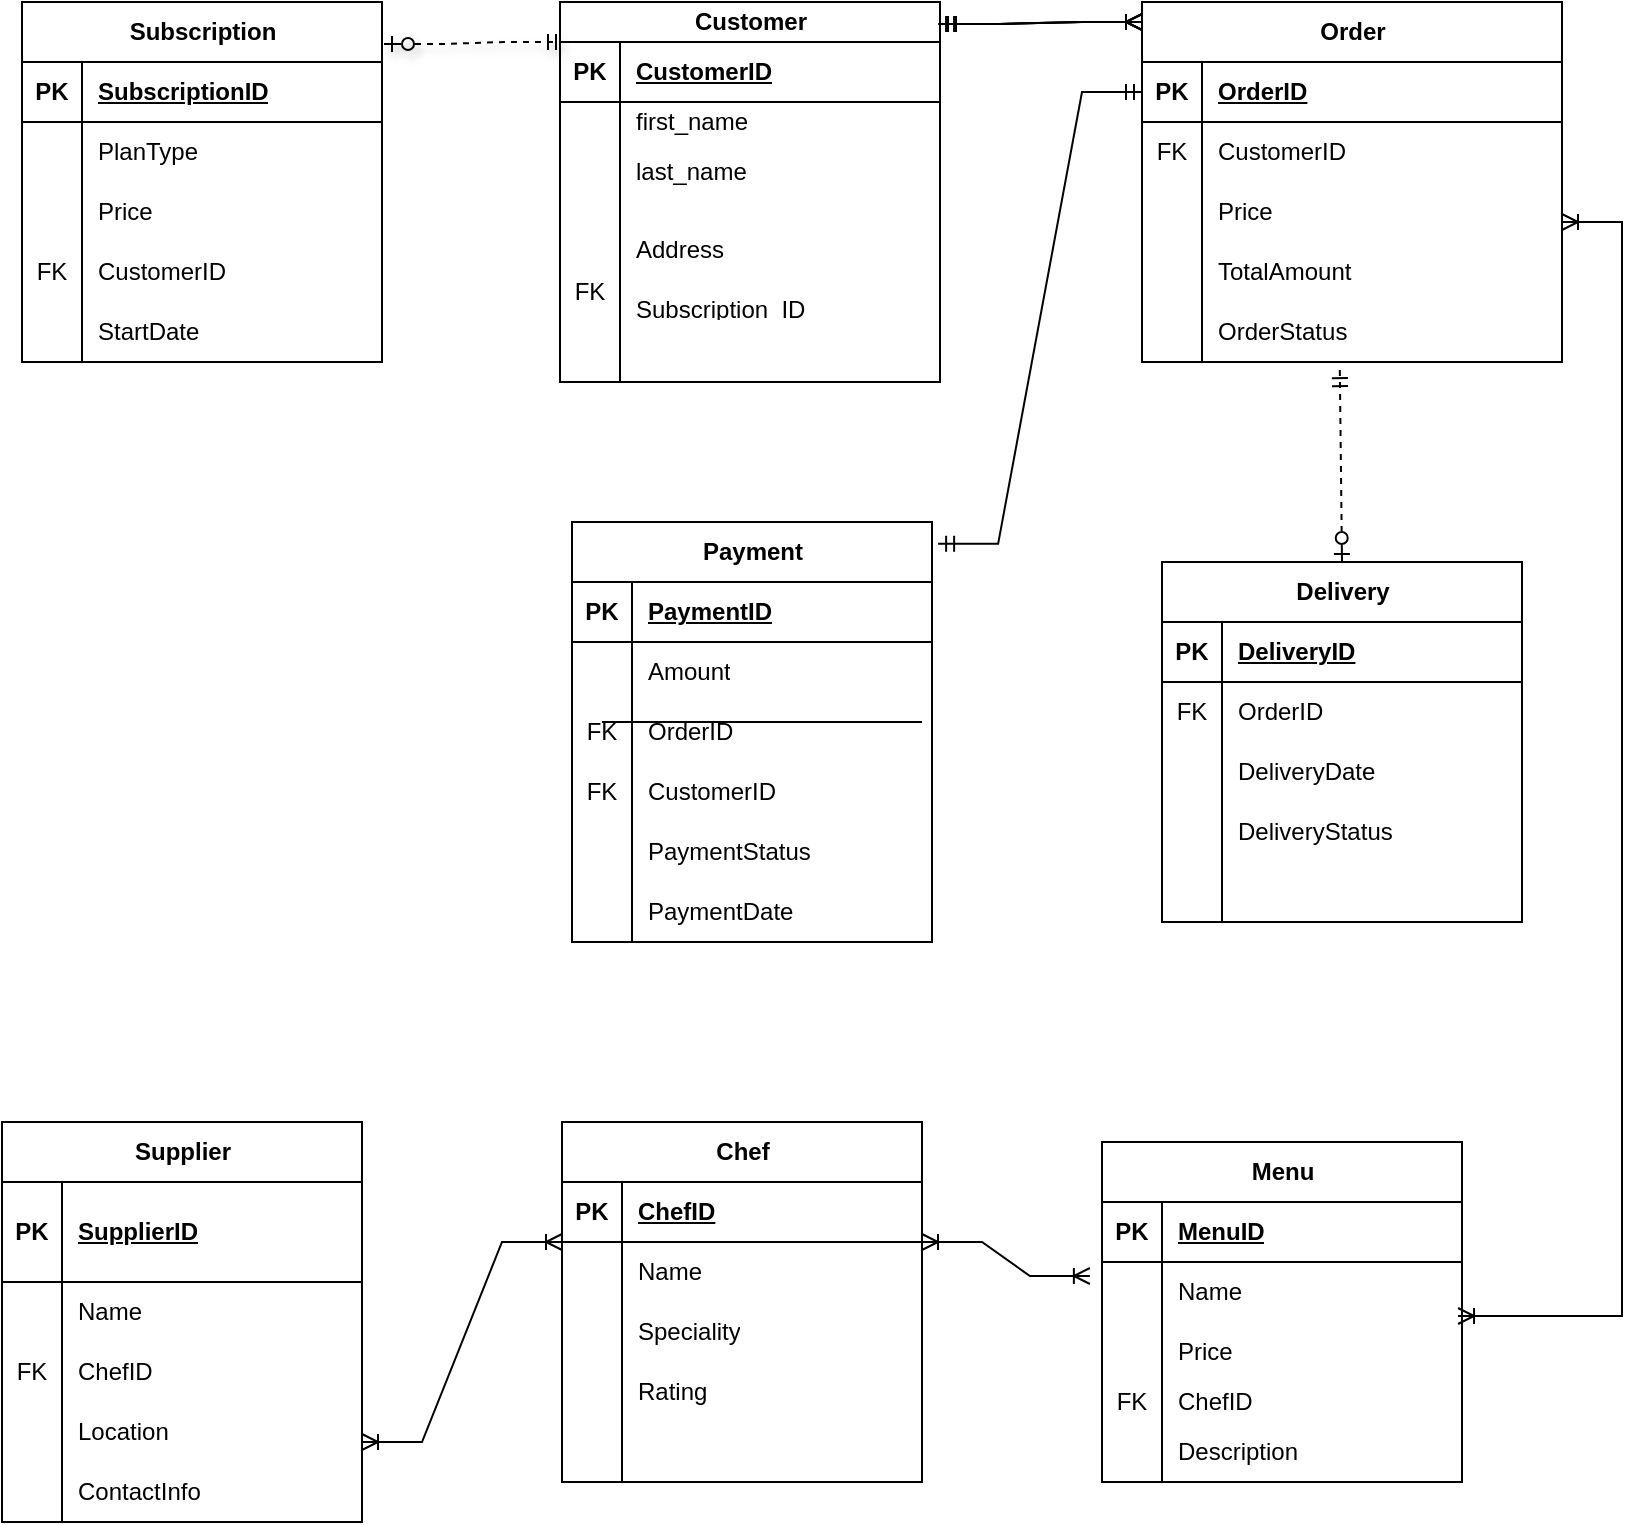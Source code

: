 <mxfile version="26.0.6">
  <diagram name="Page-1" id="e56a1550-8fbb-45ad-956c-1786394a9013">
    <mxGraphModel grid="1" page="1" gridSize="10" guides="1" tooltips="1" connect="1" arrows="1" fold="1" pageScale="1" pageWidth="1100" pageHeight="850" background="none" math="0" shadow="0">
      <root>
        <mxCell id="0" />
        <mxCell id="1" parent="0" />
        <mxCell id="725ZJUskVoC8jo6Q3cKF-30" value="Customer" style="shape=table;startSize=20;container=1;collapsible=1;childLayout=tableLayout;fixedRows=1;rowLines=0;fontStyle=1;align=center;resizeLast=1;html=1;" vertex="1" parent="1">
          <mxGeometry x="359" y="-780" width="190" height="190" as="geometry" />
        </mxCell>
        <mxCell id="725ZJUskVoC8jo6Q3cKF-31" value="" style="shape=tableRow;horizontal=0;startSize=0;swimlaneHead=0;swimlaneBody=0;fillColor=none;collapsible=0;dropTarget=0;points=[[0,0.5],[1,0.5]];portConstraint=eastwest;top=0;left=0;right=0;bottom=1;" vertex="1" parent="725ZJUskVoC8jo6Q3cKF-30">
          <mxGeometry y="20" width="190" height="30" as="geometry" />
        </mxCell>
        <mxCell id="725ZJUskVoC8jo6Q3cKF-32" value="PK" style="shape=partialRectangle;connectable=0;fillColor=none;top=0;left=0;bottom=0;right=0;fontStyle=1;overflow=hidden;whiteSpace=wrap;html=1;" vertex="1" parent="725ZJUskVoC8jo6Q3cKF-31">
          <mxGeometry width="30" height="30" as="geometry">
            <mxRectangle width="30" height="30" as="alternateBounds" />
          </mxGeometry>
        </mxCell>
        <mxCell id="725ZJUskVoC8jo6Q3cKF-33" value="CustomerID" style="shape=partialRectangle;connectable=0;fillColor=none;top=0;left=0;bottom=0;right=0;align=left;spacingLeft=6;fontStyle=5;overflow=hidden;whiteSpace=wrap;html=1;" vertex="1" parent="725ZJUskVoC8jo6Q3cKF-31">
          <mxGeometry x="30" width="160" height="30" as="geometry">
            <mxRectangle width="160" height="30" as="alternateBounds" />
          </mxGeometry>
        </mxCell>
        <mxCell id="725ZJUskVoC8jo6Q3cKF-34" value="" style="shape=tableRow;horizontal=0;startSize=0;swimlaneHead=0;swimlaneBody=0;fillColor=none;collapsible=0;dropTarget=0;points=[[0,0.5],[1,0.5]];portConstraint=eastwest;top=0;left=0;right=0;bottom=0;" vertex="1" parent="725ZJUskVoC8jo6Q3cKF-30">
          <mxGeometry y="50" width="190" height="20" as="geometry" />
        </mxCell>
        <mxCell id="725ZJUskVoC8jo6Q3cKF-35" value="" style="shape=partialRectangle;connectable=0;fillColor=none;top=0;left=0;bottom=0;right=0;editable=1;overflow=hidden;whiteSpace=wrap;html=1;" vertex="1" parent="725ZJUskVoC8jo6Q3cKF-34">
          <mxGeometry width="30" height="20" as="geometry">
            <mxRectangle width="30" height="20" as="alternateBounds" />
          </mxGeometry>
        </mxCell>
        <mxCell id="725ZJUskVoC8jo6Q3cKF-36" value="first_name" style="shape=partialRectangle;connectable=0;fillColor=none;top=0;left=0;bottom=0;right=0;align=left;spacingLeft=6;overflow=hidden;whiteSpace=wrap;html=1;" vertex="1" parent="725ZJUskVoC8jo6Q3cKF-34">
          <mxGeometry x="30" width="160" height="20" as="geometry">
            <mxRectangle width="160" height="20" as="alternateBounds" />
          </mxGeometry>
        </mxCell>
        <mxCell id="725ZJUskVoC8jo6Q3cKF-37" value="" style="shape=tableRow;horizontal=0;startSize=0;swimlaneHead=0;swimlaneBody=0;fillColor=none;collapsible=0;dropTarget=0;points=[[0,0.5],[1,0.5]];portConstraint=eastwest;top=0;left=0;right=0;bottom=0;" vertex="1" parent="725ZJUskVoC8jo6Q3cKF-30">
          <mxGeometry y="70" width="190" height="30" as="geometry" />
        </mxCell>
        <mxCell id="725ZJUskVoC8jo6Q3cKF-38" value="" style="shape=partialRectangle;connectable=0;fillColor=none;top=0;left=0;bottom=0;right=0;editable=1;overflow=hidden;whiteSpace=wrap;html=1;" vertex="1" parent="725ZJUskVoC8jo6Q3cKF-37">
          <mxGeometry width="30" height="30" as="geometry">
            <mxRectangle width="30" height="30" as="alternateBounds" />
          </mxGeometry>
        </mxCell>
        <mxCell id="725ZJUskVoC8jo6Q3cKF-39" value="last_name" style="shape=partialRectangle;connectable=0;fillColor=none;top=0;left=0;bottom=0;right=0;align=left;spacingLeft=6;overflow=hidden;whiteSpace=wrap;html=1;" vertex="1" parent="725ZJUskVoC8jo6Q3cKF-37">
          <mxGeometry x="30" width="160" height="30" as="geometry">
            <mxRectangle width="160" height="30" as="alternateBounds" />
          </mxGeometry>
        </mxCell>
        <mxCell id="725ZJUskVoC8jo6Q3cKF-40" value="" style="shape=tableRow;horizontal=0;startSize=0;swimlaneHead=0;swimlaneBody=0;fillColor=none;collapsible=0;dropTarget=0;points=[[0,0.5],[1,0.5]];portConstraint=eastwest;top=0;left=0;right=0;bottom=0;" vertex="1" parent="725ZJUskVoC8jo6Q3cKF-30">
          <mxGeometry y="100" width="190" height="30" as="geometry" />
        </mxCell>
        <mxCell id="725ZJUskVoC8jo6Q3cKF-41" value="" style="shape=partialRectangle;connectable=0;fillColor=none;top=0;left=0;bottom=0;right=0;editable=1;overflow=hidden;whiteSpace=wrap;html=1;" vertex="1" parent="725ZJUskVoC8jo6Q3cKF-40">
          <mxGeometry width="30" height="30" as="geometry">
            <mxRectangle width="30" height="30" as="alternateBounds" />
          </mxGeometry>
        </mxCell>
        <mxCell id="725ZJUskVoC8jo6Q3cKF-42" value="&lt;div&gt;&lt;br&gt;&lt;/div&gt;&lt;div&gt;&lt;span style=&quot;background-color: transparent; color: light-dark(rgb(0, 0, 0), rgb(255, 255, 255));&quot;&gt;Address&lt;/span&gt;&lt;/div&gt;" style="shape=partialRectangle;connectable=0;fillColor=none;top=0;left=0;bottom=0;right=0;align=left;spacingLeft=6;overflow=hidden;whiteSpace=wrap;html=1;" vertex="1" parent="725ZJUskVoC8jo6Q3cKF-40">
          <mxGeometry x="30" width="160" height="30" as="geometry">
            <mxRectangle width="160" height="30" as="alternateBounds" />
          </mxGeometry>
        </mxCell>
        <mxCell id="725ZJUskVoC8jo6Q3cKF-46" value="" style="shape=tableRow;horizontal=0;startSize=0;swimlaneHead=0;swimlaneBody=0;fillColor=none;collapsible=0;dropTarget=0;points=[[0,0.5],[1,0.5]];portConstraint=eastwest;top=0;left=0;right=0;bottom=0;" vertex="1" parent="725ZJUskVoC8jo6Q3cKF-30">
          <mxGeometry y="130" width="190" height="30" as="geometry" />
        </mxCell>
        <mxCell id="725ZJUskVoC8jo6Q3cKF-47" value="FK" style="shape=partialRectangle;connectable=0;fillColor=none;top=0;left=0;bottom=0;right=0;editable=1;overflow=hidden;whiteSpace=wrap;html=1;" vertex="1" parent="725ZJUskVoC8jo6Q3cKF-46">
          <mxGeometry width="30" height="30" as="geometry">
            <mxRectangle width="30" height="30" as="alternateBounds" />
          </mxGeometry>
        </mxCell>
        <mxCell id="725ZJUskVoC8jo6Q3cKF-48" value="&lt;div&gt;&lt;br&gt;&lt;/div&gt;Subscription_ID" style="shape=partialRectangle;connectable=0;fillColor=none;top=0;left=0;bottom=0;right=0;align=left;spacingLeft=6;overflow=hidden;whiteSpace=wrap;html=1;" vertex="1" parent="725ZJUskVoC8jo6Q3cKF-46">
          <mxGeometry x="30" width="160" height="30" as="geometry">
            <mxRectangle width="160" height="30" as="alternateBounds" />
          </mxGeometry>
        </mxCell>
        <mxCell id="zgN6O_3MaY2chspmk2cj-14" style="shape=tableRow;horizontal=0;startSize=0;swimlaneHead=0;swimlaneBody=0;fillColor=none;collapsible=0;dropTarget=0;points=[[0,0.5],[1,0.5]];portConstraint=eastwest;top=0;left=0;right=0;bottom=0;" vertex="1" parent="725ZJUskVoC8jo6Q3cKF-30">
          <mxGeometry y="160" width="190" height="30" as="geometry" />
        </mxCell>
        <mxCell id="zgN6O_3MaY2chspmk2cj-15" style="shape=partialRectangle;connectable=0;fillColor=none;top=0;left=0;bottom=0;right=0;editable=1;overflow=hidden;whiteSpace=wrap;html=1;" vertex="1" parent="zgN6O_3MaY2chspmk2cj-14">
          <mxGeometry width="30" height="30" as="geometry">
            <mxRectangle width="30" height="30" as="alternateBounds" />
          </mxGeometry>
        </mxCell>
        <mxCell id="zgN6O_3MaY2chspmk2cj-16" style="shape=partialRectangle;connectable=0;fillColor=none;top=0;left=0;bottom=0;right=0;align=left;spacingLeft=6;overflow=hidden;whiteSpace=wrap;html=1;" vertex="1" parent="zgN6O_3MaY2chspmk2cj-14">
          <mxGeometry x="30" width="160" height="30" as="geometry">
            <mxRectangle width="160" height="30" as="alternateBounds" />
          </mxGeometry>
        </mxCell>
        <mxCell id="725ZJUskVoC8jo6Q3cKF-49" value="Subscription" style="shape=table;startSize=30;container=1;collapsible=1;childLayout=tableLayout;fixedRows=1;rowLines=0;fontStyle=1;align=center;resizeLast=1;html=1;" vertex="1" parent="1">
          <mxGeometry x="90" y="-780" width="180" height="180" as="geometry" />
        </mxCell>
        <mxCell id="725ZJUskVoC8jo6Q3cKF-50" value="" style="shape=tableRow;horizontal=0;startSize=0;swimlaneHead=0;swimlaneBody=0;fillColor=none;collapsible=0;dropTarget=0;points=[[0,0.5],[1,0.5]];portConstraint=eastwest;top=0;left=0;right=0;bottom=1;" vertex="1" parent="725ZJUskVoC8jo6Q3cKF-49">
          <mxGeometry y="30" width="180" height="30" as="geometry" />
        </mxCell>
        <mxCell id="725ZJUskVoC8jo6Q3cKF-51" value="PK" style="shape=partialRectangle;connectable=0;fillColor=none;top=0;left=0;bottom=0;right=0;fontStyle=1;overflow=hidden;whiteSpace=wrap;html=1;" vertex="1" parent="725ZJUskVoC8jo6Q3cKF-50">
          <mxGeometry width="30" height="30" as="geometry">
            <mxRectangle width="30" height="30" as="alternateBounds" />
          </mxGeometry>
        </mxCell>
        <mxCell id="725ZJUskVoC8jo6Q3cKF-52" value="SubscriptionID" style="shape=partialRectangle;connectable=0;fillColor=none;top=0;left=0;bottom=0;right=0;align=left;spacingLeft=6;fontStyle=5;overflow=hidden;whiteSpace=wrap;html=1;" vertex="1" parent="725ZJUskVoC8jo6Q3cKF-50">
          <mxGeometry x="30" width="150" height="30" as="geometry">
            <mxRectangle width="150" height="30" as="alternateBounds" />
          </mxGeometry>
        </mxCell>
        <mxCell id="725ZJUskVoC8jo6Q3cKF-53" value="" style="shape=tableRow;horizontal=0;startSize=0;swimlaneHead=0;swimlaneBody=0;fillColor=none;collapsible=0;dropTarget=0;points=[[0,0.5],[1,0.5]];portConstraint=eastwest;top=0;left=0;right=0;bottom=0;" vertex="1" parent="725ZJUskVoC8jo6Q3cKF-49">
          <mxGeometry y="60" width="180" height="30" as="geometry" />
        </mxCell>
        <mxCell id="725ZJUskVoC8jo6Q3cKF-54" value="" style="shape=partialRectangle;connectable=0;fillColor=none;top=0;left=0;bottom=0;right=0;editable=1;overflow=hidden;whiteSpace=wrap;html=1;" vertex="1" parent="725ZJUskVoC8jo6Q3cKF-53">
          <mxGeometry width="30" height="30" as="geometry">
            <mxRectangle width="30" height="30" as="alternateBounds" />
          </mxGeometry>
        </mxCell>
        <mxCell id="725ZJUskVoC8jo6Q3cKF-55" value="PlanType" style="shape=partialRectangle;connectable=0;fillColor=none;top=0;left=0;bottom=0;right=0;align=left;spacingLeft=6;overflow=hidden;whiteSpace=wrap;html=1;" vertex="1" parent="725ZJUskVoC8jo6Q3cKF-53">
          <mxGeometry x="30" width="150" height="30" as="geometry">
            <mxRectangle width="150" height="30" as="alternateBounds" />
          </mxGeometry>
        </mxCell>
        <mxCell id="725ZJUskVoC8jo6Q3cKF-56" value="" style="shape=tableRow;horizontal=0;startSize=0;swimlaneHead=0;swimlaneBody=0;fillColor=none;collapsible=0;dropTarget=0;points=[[0,0.5],[1,0.5]];portConstraint=eastwest;top=0;left=0;right=0;bottom=0;" vertex="1" parent="725ZJUskVoC8jo6Q3cKF-49">
          <mxGeometry y="90" width="180" height="30" as="geometry" />
        </mxCell>
        <mxCell id="725ZJUskVoC8jo6Q3cKF-57" value="" style="shape=partialRectangle;connectable=0;fillColor=none;top=0;left=0;bottom=0;right=0;editable=1;overflow=hidden;whiteSpace=wrap;html=1;" vertex="1" parent="725ZJUskVoC8jo6Q3cKF-56">
          <mxGeometry width="30" height="30" as="geometry">
            <mxRectangle width="30" height="30" as="alternateBounds" />
          </mxGeometry>
        </mxCell>
        <mxCell id="725ZJUskVoC8jo6Q3cKF-58" value="Price" style="shape=partialRectangle;connectable=0;fillColor=none;top=0;left=0;bottom=0;right=0;align=left;spacingLeft=6;overflow=hidden;whiteSpace=wrap;html=1;" vertex="1" parent="725ZJUskVoC8jo6Q3cKF-56">
          <mxGeometry x="30" width="150" height="30" as="geometry">
            <mxRectangle width="150" height="30" as="alternateBounds" />
          </mxGeometry>
        </mxCell>
        <mxCell id="725ZJUskVoC8jo6Q3cKF-59" value="" style="shape=tableRow;horizontal=0;startSize=0;swimlaneHead=0;swimlaneBody=0;fillColor=none;collapsible=0;dropTarget=0;points=[[0,0.5],[1,0.5]];portConstraint=eastwest;top=0;left=0;right=0;bottom=0;" vertex="1" parent="725ZJUskVoC8jo6Q3cKF-49">
          <mxGeometry y="120" width="180" height="30" as="geometry" />
        </mxCell>
        <mxCell id="725ZJUskVoC8jo6Q3cKF-60" value="FK" style="shape=partialRectangle;connectable=0;fillColor=none;top=0;left=0;bottom=0;right=0;editable=1;overflow=hidden;whiteSpace=wrap;html=1;" vertex="1" parent="725ZJUskVoC8jo6Q3cKF-59">
          <mxGeometry width="30" height="30" as="geometry">
            <mxRectangle width="30" height="30" as="alternateBounds" />
          </mxGeometry>
        </mxCell>
        <mxCell id="725ZJUskVoC8jo6Q3cKF-61" value="CustomerID" style="shape=partialRectangle;connectable=0;fillColor=none;top=0;left=0;bottom=0;right=0;align=left;spacingLeft=6;overflow=hidden;whiteSpace=wrap;html=1;" vertex="1" parent="725ZJUskVoC8jo6Q3cKF-59">
          <mxGeometry x="30" width="150" height="30" as="geometry">
            <mxRectangle width="150" height="30" as="alternateBounds" />
          </mxGeometry>
        </mxCell>
        <mxCell id="725ZJUskVoC8jo6Q3cKF-62" value="" style="shape=tableRow;horizontal=0;startSize=0;swimlaneHead=0;swimlaneBody=0;fillColor=none;collapsible=0;dropTarget=0;points=[[0,0.5],[1,0.5]];portConstraint=eastwest;top=0;left=0;right=0;bottom=0;" vertex="1" parent="725ZJUskVoC8jo6Q3cKF-49">
          <mxGeometry y="150" width="180" height="30" as="geometry" />
        </mxCell>
        <mxCell id="725ZJUskVoC8jo6Q3cKF-63" value="" style="shape=partialRectangle;connectable=0;fillColor=none;top=0;left=0;bottom=0;right=0;editable=1;overflow=hidden;whiteSpace=wrap;html=1;" vertex="1" parent="725ZJUskVoC8jo6Q3cKF-62">
          <mxGeometry width="30" height="30" as="geometry">
            <mxRectangle width="30" height="30" as="alternateBounds" />
          </mxGeometry>
        </mxCell>
        <mxCell id="725ZJUskVoC8jo6Q3cKF-64" value="StartDate" style="shape=partialRectangle;connectable=0;fillColor=none;top=0;left=0;bottom=0;right=0;align=left;spacingLeft=6;overflow=hidden;whiteSpace=wrap;html=1;" vertex="1" parent="725ZJUskVoC8jo6Q3cKF-62">
          <mxGeometry x="30" width="150" height="30" as="geometry">
            <mxRectangle width="150" height="30" as="alternateBounds" />
          </mxGeometry>
        </mxCell>
        <mxCell id="725ZJUskVoC8jo6Q3cKF-65" value="Chef" style="shape=table;startSize=30;container=1;collapsible=1;childLayout=tableLayout;fixedRows=1;rowLines=0;fontStyle=1;align=center;resizeLast=1;html=1;" vertex="1" parent="1">
          <mxGeometry x="360" y="-220" width="180" height="180" as="geometry" />
        </mxCell>
        <mxCell id="725ZJUskVoC8jo6Q3cKF-66" value="" style="shape=tableRow;horizontal=0;startSize=0;swimlaneHead=0;swimlaneBody=0;fillColor=none;collapsible=0;dropTarget=0;points=[[0,0.5],[1,0.5]];portConstraint=eastwest;top=0;left=0;right=0;bottom=1;" vertex="1" parent="725ZJUskVoC8jo6Q3cKF-65">
          <mxGeometry y="30" width="180" height="30" as="geometry" />
        </mxCell>
        <mxCell id="725ZJUskVoC8jo6Q3cKF-67" value="PK" style="shape=partialRectangle;connectable=0;fillColor=none;top=0;left=0;bottom=0;right=0;fontStyle=1;overflow=hidden;whiteSpace=wrap;html=1;" vertex="1" parent="725ZJUskVoC8jo6Q3cKF-66">
          <mxGeometry width="30" height="30" as="geometry">
            <mxRectangle width="30" height="30" as="alternateBounds" />
          </mxGeometry>
        </mxCell>
        <mxCell id="725ZJUskVoC8jo6Q3cKF-68" value="ChefID" style="shape=partialRectangle;connectable=0;fillColor=none;top=0;left=0;bottom=0;right=0;align=left;spacingLeft=6;fontStyle=5;overflow=hidden;whiteSpace=wrap;html=1;" vertex="1" parent="725ZJUskVoC8jo6Q3cKF-66">
          <mxGeometry x="30" width="150" height="30" as="geometry">
            <mxRectangle width="150" height="30" as="alternateBounds" />
          </mxGeometry>
        </mxCell>
        <mxCell id="725ZJUskVoC8jo6Q3cKF-69" value="" style="shape=tableRow;horizontal=0;startSize=0;swimlaneHead=0;swimlaneBody=0;fillColor=none;collapsible=0;dropTarget=0;points=[[0,0.5],[1,0.5]];portConstraint=eastwest;top=0;left=0;right=0;bottom=0;" vertex="1" parent="725ZJUskVoC8jo6Q3cKF-65">
          <mxGeometry y="60" width="180" height="30" as="geometry" />
        </mxCell>
        <mxCell id="725ZJUskVoC8jo6Q3cKF-70" value="" style="shape=partialRectangle;connectable=0;fillColor=none;top=0;left=0;bottom=0;right=0;editable=1;overflow=hidden;whiteSpace=wrap;html=1;" vertex="1" parent="725ZJUskVoC8jo6Q3cKF-69">
          <mxGeometry width="30" height="30" as="geometry">
            <mxRectangle width="30" height="30" as="alternateBounds" />
          </mxGeometry>
        </mxCell>
        <mxCell id="725ZJUskVoC8jo6Q3cKF-71" value="Name" style="shape=partialRectangle;connectable=0;fillColor=none;top=0;left=0;bottom=0;right=0;align=left;spacingLeft=6;overflow=hidden;whiteSpace=wrap;html=1;" vertex="1" parent="725ZJUskVoC8jo6Q3cKF-69">
          <mxGeometry x="30" width="150" height="30" as="geometry">
            <mxRectangle width="150" height="30" as="alternateBounds" />
          </mxGeometry>
        </mxCell>
        <mxCell id="725ZJUskVoC8jo6Q3cKF-72" value="" style="shape=tableRow;horizontal=0;startSize=0;swimlaneHead=0;swimlaneBody=0;fillColor=none;collapsible=0;dropTarget=0;points=[[0,0.5],[1,0.5]];portConstraint=eastwest;top=0;left=0;right=0;bottom=0;" vertex="1" parent="725ZJUskVoC8jo6Q3cKF-65">
          <mxGeometry y="90" width="180" height="30" as="geometry" />
        </mxCell>
        <mxCell id="725ZJUskVoC8jo6Q3cKF-73" value="" style="shape=partialRectangle;connectable=0;fillColor=none;top=0;left=0;bottom=0;right=0;editable=1;overflow=hidden;whiteSpace=wrap;html=1;" vertex="1" parent="725ZJUskVoC8jo6Q3cKF-72">
          <mxGeometry width="30" height="30" as="geometry">
            <mxRectangle width="30" height="30" as="alternateBounds" />
          </mxGeometry>
        </mxCell>
        <mxCell id="725ZJUskVoC8jo6Q3cKF-74" value="Speciality" style="shape=partialRectangle;connectable=0;fillColor=none;top=0;left=0;bottom=0;right=0;align=left;spacingLeft=6;overflow=hidden;whiteSpace=wrap;html=1;" vertex="1" parent="725ZJUskVoC8jo6Q3cKF-72">
          <mxGeometry x="30" width="150" height="30" as="geometry">
            <mxRectangle width="150" height="30" as="alternateBounds" />
          </mxGeometry>
        </mxCell>
        <mxCell id="725ZJUskVoC8jo6Q3cKF-75" value="" style="shape=tableRow;horizontal=0;startSize=0;swimlaneHead=0;swimlaneBody=0;fillColor=none;collapsible=0;dropTarget=0;points=[[0,0.5],[1,0.5]];portConstraint=eastwest;top=0;left=0;right=0;bottom=0;" vertex="1" parent="725ZJUskVoC8jo6Q3cKF-65">
          <mxGeometry y="120" width="180" height="30" as="geometry" />
        </mxCell>
        <mxCell id="725ZJUskVoC8jo6Q3cKF-76" value="" style="shape=partialRectangle;connectable=0;fillColor=none;top=0;left=0;bottom=0;right=0;editable=1;overflow=hidden;whiteSpace=wrap;html=1;" vertex="1" parent="725ZJUskVoC8jo6Q3cKF-75">
          <mxGeometry width="30" height="30" as="geometry">
            <mxRectangle width="30" height="30" as="alternateBounds" />
          </mxGeometry>
        </mxCell>
        <mxCell id="725ZJUskVoC8jo6Q3cKF-77" value="Rating" style="shape=partialRectangle;connectable=0;fillColor=none;top=0;left=0;bottom=0;right=0;align=left;spacingLeft=6;overflow=hidden;whiteSpace=wrap;html=1;" vertex="1" parent="725ZJUskVoC8jo6Q3cKF-75">
          <mxGeometry x="30" width="150" height="30" as="geometry">
            <mxRectangle width="150" height="30" as="alternateBounds" />
          </mxGeometry>
        </mxCell>
        <mxCell id="725ZJUskVoC8jo6Q3cKF-78" value="" style="shape=tableRow;horizontal=0;startSize=0;swimlaneHead=0;swimlaneBody=0;fillColor=none;collapsible=0;dropTarget=0;points=[[0,0.5],[1,0.5]];portConstraint=eastwest;top=0;left=0;right=0;bottom=0;" vertex="1" parent="725ZJUskVoC8jo6Q3cKF-65">
          <mxGeometry y="150" width="180" height="30" as="geometry" />
        </mxCell>
        <mxCell id="725ZJUskVoC8jo6Q3cKF-79" value="" style="shape=partialRectangle;connectable=0;fillColor=none;top=0;left=0;bottom=0;right=0;editable=1;overflow=hidden;whiteSpace=wrap;html=1;" vertex="1" parent="725ZJUskVoC8jo6Q3cKF-78">
          <mxGeometry width="30" height="30" as="geometry">
            <mxRectangle width="30" height="30" as="alternateBounds" />
          </mxGeometry>
        </mxCell>
        <mxCell id="725ZJUskVoC8jo6Q3cKF-80" value="" style="shape=partialRectangle;connectable=0;fillColor=none;top=0;left=0;bottom=0;right=0;align=left;spacingLeft=6;overflow=hidden;whiteSpace=wrap;html=1;" vertex="1" parent="725ZJUskVoC8jo6Q3cKF-78">
          <mxGeometry x="30" width="150" height="30" as="geometry">
            <mxRectangle width="150" height="30" as="alternateBounds" />
          </mxGeometry>
        </mxCell>
        <mxCell id="725ZJUskVoC8jo6Q3cKF-81" value="Payment" style="shape=table;startSize=30;container=1;collapsible=1;childLayout=tableLayout;fixedRows=1;rowLines=0;fontStyle=1;align=center;resizeLast=1;html=1;" vertex="1" parent="1">
          <mxGeometry x="365" y="-520" width="180" height="210" as="geometry" />
        </mxCell>
        <mxCell id="725ZJUskVoC8jo6Q3cKF-82" value="" style="shape=tableRow;horizontal=0;startSize=0;swimlaneHead=0;swimlaneBody=0;fillColor=none;collapsible=0;dropTarget=0;points=[[0,0.5],[1,0.5]];portConstraint=eastwest;top=0;left=0;right=0;bottom=1;" vertex="1" parent="725ZJUskVoC8jo6Q3cKF-81">
          <mxGeometry y="30" width="180" height="30" as="geometry" />
        </mxCell>
        <mxCell id="725ZJUskVoC8jo6Q3cKF-83" value="PK" style="shape=partialRectangle;connectable=0;fillColor=none;top=0;left=0;bottom=0;right=0;fontStyle=1;overflow=hidden;whiteSpace=wrap;html=1;" vertex="1" parent="725ZJUskVoC8jo6Q3cKF-82">
          <mxGeometry width="30" height="30" as="geometry">
            <mxRectangle width="30" height="30" as="alternateBounds" />
          </mxGeometry>
        </mxCell>
        <mxCell id="725ZJUskVoC8jo6Q3cKF-84" value="PaymentID" style="shape=partialRectangle;connectable=0;fillColor=none;top=0;left=0;bottom=0;right=0;align=left;spacingLeft=6;fontStyle=5;overflow=hidden;whiteSpace=wrap;html=1;" vertex="1" parent="725ZJUskVoC8jo6Q3cKF-82">
          <mxGeometry x="30" width="150" height="30" as="geometry">
            <mxRectangle width="150" height="30" as="alternateBounds" />
          </mxGeometry>
        </mxCell>
        <mxCell id="725ZJUskVoC8jo6Q3cKF-85" value="" style="shape=tableRow;horizontal=0;startSize=0;swimlaneHead=0;swimlaneBody=0;fillColor=none;collapsible=0;dropTarget=0;points=[[0,0.5],[1,0.5]];portConstraint=eastwest;top=0;left=0;right=0;bottom=0;" vertex="1" parent="725ZJUskVoC8jo6Q3cKF-81">
          <mxGeometry y="60" width="180" height="30" as="geometry" />
        </mxCell>
        <mxCell id="725ZJUskVoC8jo6Q3cKF-86" value="" style="shape=partialRectangle;connectable=0;fillColor=none;top=0;left=0;bottom=0;right=0;editable=1;overflow=hidden;whiteSpace=wrap;html=1;" vertex="1" parent="725ZJUskVoC8jo6Q3cKF-85">
          <mxGeometry width="30" height="30" as="geometry">
            <mxRectangle width="30" height="30" as="alternateBounds" />
          </mxGeometry>
        </mxCell>
        <mxCell id="725ZJUskVoC8jo6Q3cKF-87" value="Amount" style="shape=partialRectangle;connectable=0;fillColor=none;top=0;left=0;bottom=0;right=0;align=left;spacingLeft=6;overflow=hidden;whiteSpace=wrap;html=1;" vertex="1" parent="725ZJUskVoC8jo6Q3cKF-85">
          <mxGeometry x="30" width="150" height="30" as="geometry">
            <mxRectangle width="150" height="30" as="alternateBounds" />
          </mxGeometry>
        </mxCell>
        <mxCell id="725ZJUskVoC8jo6Q3cKF-88" value="" style="shape=tableRow;horizontal=0;startSize=0;swimlaneHead=0;swimlaneBody=0;fillColor=none;collapsible=0;dropTarget=0;points=[[0,0.5],[1,0.5]];portConstraint=eastwest;top=0;left=0;right=0;bottom=0;" vertex="1" parent="725ZJUskVoC8jo6Q3cKF-81">
          <mxGeometry y="90" width="180" height="30" as="geometry" />
        </mxCell>
        <mxCell id="725ZJUskVoC8jo6Q3cKF-89" value="FK" style="shape=partialRectangle;connectable=0;fillColor=none;top=0;left=0;bottom=0;right=0;editable=1;overflow=hidden;whiteSpace=wrap;html=1;" vertex="1" parent="725ZJUskVoC8jo6Q3cKF-88">
          <mxGeometry width="30" height="30" as="geometry">
            <mxRectangle width="30" height="30" as="alternateBounds" />
          </mxGeometry>
        </mxCell>
        <mxCell id="725ZJUskVoC8jo6Q3cKF-90" value="OrderID" style="shape=partialRectangle;connectable=0;fillColor=none;top=0;left=0;bottom=0;right=0;align=left;spacingLeft=6;overflow=hidden;whiteSpace=wrap;html=1;" vertex="1" parent="725ZJUskVoC8jo6Q3cKF-88">
          <mxGeometry x="30" width="150" height="30" as="geometry">
            <mxRectangle width="150" height="30" as="alternateBounds" />
          </mxGeometry>
        </mxCell>
        <mxCell id="725ZJUskVoC8jo6Q3cKF-91" value="" style="shape=tableRow;horizontal=0;startSize=0;swimlaneHead=0;swimlaneBody=0;fillColor=none;collapsible=0;dropTarget=0;points=[[0,0.5],[1,0.5]];portConstraint=eastwest;top=0;left=0;right=0;bottom=0;" vertex="1" parent="725ZJUskVoC8jo6Q3cKF-81">
          <mxGeometry y="120" width="180" height="30" as="geometry" />
        </mxCell>
        <mxCell id="725ZJUskVoC8jo6Q3cKF-92" value="FK" style="shape=partialRectangle;connectable=0;fillColor=none;top=0;left=0;bottom=0;right=0;editable=1;overflow=hidden;whiteSpace=wrap;html=1;" vertex="1" parent="725ZJUskVoC8jo6Q3cKF-91">
          <mxGeometry width="30" height="30" as="geometry">
            <mxRectangle width="30" height="30" as="alternateBounds" />
          </mxGeometry>
        </mxCell>
        <mxCell id="725ZJUskVoC8jo6Q3cKF-93" value="CustomerID" style="shape=partialRectangle;connectable=0;fillColor=none;top=0;left=0;bottom=0;right=0;align=left;spacingLeft=6;overflow=hidden;whiteSpace=wrap;html=1;" vertex="1" parent="725ZJUskVoC8jo6Q3cKF-91">
          <mxGeometry x="30" width="150" height="30" as="geometry">
            <mxRectangle width="150" height="30" as="alternateBounds" />
          </mxGeometry>
        </mxCell>
        <mxCell id="725ZJUskVoC8jo6Q3cKF-94" value="" style="shape=tableRow;horizontal=0;startSize=0;swimlaneHead=0;swimlaneBody=0;fillColor=none;collapsible=0;dropTarget=0;points=[[0,0.5],[1,0.5]];portConstraint=eastwest;top=0;left=0;right=0;bottom=0;" vertex="1" parent="725ZJUskVoC8jo6Q3cKF-81">
          <mxGeometry y="150" width="180" height="30" as="geometry" />
        </mxCell>
        <mxCell id="725ZJUskVoC8jo6Q3cKF-95" value="" style="shape=partialRectangle;connectable=0;fillColor=none;top=0;left=0;bottom=0;right=0;editable=1;overflow=hidden;whiteSpace=wrap;html=1;" vertex="1" parent="725ZJUskVoC8jo6Q3cKF-94">
          <mxGeometry width="30" height="30" as="geometry">
            <mxRectangle width="30" height="30" as="alternateBounds" />
          </mxGeometry>
        </mxCell>
        <mxCell id="725ZJUskVoC8jo6Q3cKF-96" value="PaymentStatus" style="shape=partialRectangle;connectable=0;fillColor=none;top=0;left=0;bottom=0;right=0;align=left;spacingLeft=6;overflow=hidden;whiteSpace=wrap;html=1;" vertex="1" parent="725ZJUskVoC8jo6Q3cKF-94">
          <mxGeometry x="30" width="150" height="30" as="geometry">
            <mxRectangle width="150" height="30" as="alternateBounds" />
          </mxGeometry>
        </mxCell>
        <mxCell id="725ZJUskVoC8jo6Q3cKF-97" value="" style="shape=tableRow;horizontal=0;startSize=0;swimlaneHead=0;swimlaneBody=0;fillColor=none;collapsible=0;dropTarget=0;points=[[0,0.5],[1,0.5]];portConstraint=eastwest;top=0;left=0;right=0;bottom=0;" vertex="1" parent="725ZJUskVoC8jo6Q3cKF-81">
          <mxGeometry y="180" width="180" height="30" as="geometry" />
        </mxCell>
        <mxCell id="725ZJUskVoC8jo6Q3cKF-98" value="" style="shape=partialRectangle;connectable=0;fillColor=none;top=0;left=0;bottom=0;right=0;editable=1;overflow=hidden;whiteSpace=wrap;html=1;" vertex="1" parent="725ZJUskVoC8jo6Q3cKF-97">
          <mxGeometry width="30" height="30" as="geometry">
            <mxRectangle width="30" height="30" as="alternateBounds" />
          </mxGeometry>
        </mxCell>
        <mxCell id="725ZJUskVoC8jo6Q3cKF-99" value="PaymentDate" style="shape=partialRectangle;connectable=0;fillColor=none;top=0;left=0;bottom=0;right=0;align=left;spacingLeft=6;overflow=hidden;whiteSpace=wrap;html=1;" vertex="1" parent="725ZJUskVoC8jo6Q3cKF-97">
          <mxGeometry x="30" width="150" height="30" as="geometry">
            <mxRectangle width="150" height="30" as="alternateBounds" />
          </mxGeometry>
        </mxCell>
        <mxCell id="725ZJUskVoC8jo6Q3cKF-100" value="Delivery" style="shape=table;startSize=30;container=1;collapsible=1;childLayout=tableLayout;fixedRows=1;rowLines=0;fontStyle=1;align=center;resizeLast=1;html=1;" vertex="1" parent="1">
          <mxGeometry x="660" y="-500" width="180" height="180" as="geometry" />
        </mxCell>
        <mxCell id="725ZJUskVoC8jo6Q3cKF-101" value="" style="shape=tableRow;horizontal=0;startSize=0;swimlaneHead=0;swimlaneBody=0;fillColor=none;collapsible=0;dropTarget=0;points=[[0,0.5],[1,0.5]];portConstraint=eastwest;top=0;left=0;right=0;bottom=1;" vertex="1" parent="725ZJUskVoC8jo6Q3cKF-100">
          <mxGeometry y="30" width="180" height="30" as="geometry" />
        </mxCell>
        <mxCell id="725ZJUskVoC8jo6Q3cKF-102" value="PK" style="shape=partialRectangle;connectable=0;fillColor=none;top=0;left=0;bottom=0;right=0;fontStyle=1;overflow=hidden;whiteSpace=wrap;html=1;" vertex="1" parent="725ZJUskVoC8jo6Q3cKF-101">
          <mxGeometry width="30" height="30" as="geometry">
            <mxRectangle width="30" height="30" as="alternateBounds" />
          </mxGeometry>
        </mxCell>
        <mxCell id="725ZJUskVoC8jo6Q3cKF-103" value="DeliveryID" style="shape=partialRectangle;connectable=0;fillColor=none;top=0;left=0;bottom=0;right=0;align=left;spacingLeft=6;fontStyle=5;overflow=hidden;whiteSpace=wrap;html=1;" vertex="1" parent="725ZJUskVoC8jo6Q3cKF-101">
          <mxGeometry x="30" width="150" height="30" as="geometry">
            <mxRectangle width="150" height="30" as="alternateBounds" />
          </mxGeometry>
        </mxCell>
        <mxCell id="725ZJUskVoC8jo6Q3cKF-104" value="" style="shape=tableRow;horizontal=0;startSize=0;swimlaneHead=0;swimlaneBody=0;fillColor=none;collapsible=0;dropTarget=0;points=[[0,0.5],[1,0.5]];portConstraint=eastwest;top=0;left=0;right=0;bottom=0;" vertex="1" parent="725ZJUskVoC8jo6Q3cKF-100">
          <mxGeometry y="60" width="180" height="30" as="geometry" />
        </mxCell>
        <mxCell id="725ZJUskVoC8jo6Q3cKF-105" value="FK" style="shape=partialRectangle;connectable=0;fillColor=none;top=0;left=0;bottom=0;right=0;editable=1;overflow=hidden;whiteSpace=wrap;html=1;" vertex="1" parent="725ZJUskVoC8jo6Q3cKF-104">
          <mxGeometry width="30" height="30" as="geometry">
            <mxRectangle width="30" height="30" as="alternateBounds" />
          </mxGeometry>
        </mxCell>
        <mxCell id="725ZJUskVoC8jo6Q3cKF-106" value="OrderID" style="shape=partialRectangle;connectable=0;fillColor=none;top=0;left=0;bottom=0;right=0;align=left;spacingLeft=6;overflow=hidden;whiteSpace=wrap;html=1;" vertex="1" parent="725ZJUskVoC8jo6Q3cKF-104">
          <mxGeometry x="30" width="150" height="30" as="geometry">
            <mxRectangle width="150" height="30" as="alternateBounds" />
          </mxGeometry>
        </mxCell>
        <mxCell id="725ZJUskVoC8jo6Q3cKF-107" value="" style="shape=tableRow;horizontal=0;startSize=0;swimlaneHead=0;swimlaneBody=0;fillColor=none;collapsible=0;dropTarget=0;points=[[0,0.5],[1,0.5]];portConstraint=eastwest;top=0;left=0;right=0;bottom=0;" vertex="1" parent="725ZJUskVoC8jo6Q3cKF-100">
          <mxGeometry y="90" width="180" height="30" as="geometry" />
        </mxCell>
        <mxCell id="725ZJUskVoC8jo6Q3cKF-108" value="" style="shape=partialRectangle;connectable=0;fillColor=none;top=0;left=0;bottom=0;right=0;editable=1;overflow=hidden;whiteSpace=wrap;html=1;" vertex="1" parent="725ZJUskVoC8jo6Q3cKF-107">
          <mxGeometry width="30" height="30" as="geometry">
            <mxRectangle width="30" height="30" as="alternateBounds" />
          </mxGeometry>
        </mxCell>
        <mxCell id="725ZJUskVoC8jo6Q3cKF-109" value="DeliveryDate" style="shape=partialRectangle;connectable=0;fillColor=none;top=0;left=0;bottom=0;right=0;align=left;spacingLeft=6;overflow=hidden;whiteSpace=wrap;html=1;" vertex="1" parent="725ZJUskVoC8jo6Q3cKF-107">
          <mxGeometry x="30" width="150" height="30" as="geometry">
            <mxRectangle width="150" height="30" as="alternateBounds" />
          </mxGeometry>
        </mxCell>
        <mxCell id="725ZJUskVoC8jo6Q3cKF-110" value="" style="shape=tableRow;horizontal=0;startSize=0;swimlaneHead=0;swimlaneBody=0;fillColor=none;collapsible=0;dropTarget=0;points=[[0,0.5],[1,0.5]];portConstraint=eastwest;top=0;left=0;right=0;bottom=0;" vertex="1" parent="725ZJUskVoC8jo6Q3cKF-100">
          <mxGeometry y="120" width="180" height="30" as="geometry" />
        </mxCell>
        <mxCell id="725ZJUskVoC8jo6Q3cKF-111" value="" style="shape=partialRectangle;connectable=0;fillColor=none;top=0;left=0;bottom=0;right=0;editable=1;overflow=hidden;whiteSpace=wrap;html=1;" vertex="1" parent="725ZJUskVoC8jo6Q3cKF-110">
          <mxGeometry width="30" height="30" as="geometry">
            <mxRectangle width="30" height="30" as="alternateBounds" />
          </mxGeometry>
        </mxCell>
        <mxCell id="725ZJUskVoC8jo6Q3cKF-112" value="DeliveryStatus" style="shape=partialRectangle;connectable=0;fillColor=none;top=0;left=0;bottom=0;right=0;align=left;spacingLeft=6;overflow=hidden;whiteSpace=wrap;html=1;" vertex="1" parent="725ZJUskVoC8jo6Q3cKF-110">
          <mxGeometry x="30" width="150" height="30" as="geometry">
            <mxRectangle width="150" height="30" as="alternateBounds" />
          </mxGeometry>
        </mxCell>
        <mxCell id="725ZJUskVoC8jo6Q3cKF-113" value="" style="shape=tableRow;horizontal=0;startSize=0;swimlaneHead=0;swimlaneBody=0;fillColor=none;collapsible=0;dropTarget=0;points=[[0,0.5],[1,0.5]];portConstraint=eastwest;top=0;left=0;right=0;bottom=0;" vertex="1" parent="725ZJUskVoC8jo6Q3cKF-100">
          <mxGeometry y="150" width="180" height="30" as="geometry" />
        </mxCell>
        <mxCell id="725ZJUskVoC8jo6Q3cKF-114" value="" style="shape=partialRectangle;connectable=0;fillColor=none;top=0;left=0;bottom=0;right=0;editable=1;overflow=hidden;whiteSpace=wrap;html=1;" vertex="1" parent="725ZJUskVoC8jo6Q3cKF-113">
          <mxGeometry width="30" height="30" as="geometry">
            <mxRectangle width="30" height="30" as="alternateBounds" />
          </mxGeometry>
        </mxCell>
        <mxCell id="725ZJUskVoC8jo6Q3cKF-115" value="" style="shape=partialRectangle;connectable=0;fillColor=none;top=0;left=0;bottom=0;right=0;align=left;spacingLeft=6;overflow=hidden;whiteSpace=wrap;html=1;" vertex="1" parent="725ZJUskVoC8jo6Q3cKF-113">
          <mxGeometry x="30" width="150" height="30" as="geometry">
            <mxRectangle width="150" height="30" as="alternateBounds" />
          </mxGeometry>
        </mxCell>
        <mxCell id="725ZJUskVoC8jo6Q3cKF-119" value="Menu" style="shape=table;startSize=30;container=1;collapsible=1;childLayout=tableLayout;fixedRows=1;rowLines=0;fontStyle=1;align=center;resizeLast=1;html=1;" vertex="1" parent="1">
          <mxGeometry x="630" y="-210" width="180" height="170" as="geometry" />
        </mxCell>
        <mxCell id="725ZJUskVoC8jo6Q3cKF-120" value="" style="shape=tableRow;horizontal=0;startSize=0;swimlaneHead=0;swimlaneBody=0;fillColor=none;collapsible=0;dropTarget=0;points=[[0,0.5],[1,0.5]];portConstraint=eastwest;top=0;left=0;right=0;bottom=1;" vertex="1" parent="725ZJUskVoC8jo6Q3cKF-119">
          <mxGeometry y="30" width="180" height="30" as="geometry" />
        </mxCell>
        <mxCell id="725ZJUskVoC8jo6Q3cKF-121" value="PK" style="shape=partialRectangle;connectable=0;fillColor=none;top=0;left=0;bottom=0;right=0;fontStyle=1;overflow=hidden;whiteSpace=wrap;html=1;" vertex="1" parent="725ZJUskVoC8jo6Q3cKF-120">
          <mxGeometry width="30" height="30" as="geometry">
            <mxRectangle width="30" height="30" as="alternateBounds" />
          </mxGeometry>
        </mxCell>
        <mxCell id="725ZJUskVoC8jo6Q3cKF-122" value="MenuID" style="shape=partialRectangle;connectable=0;fillColor=none;top=0;left=0;bottom=0;right=0;align=left;spacingLeft=6;fontStyle=5;overflow=hidden;whiteSpace=wrap;html=1;" vertex="1" parent="725ZJUskVoC8jo6Q3cKF-120">
          <mxGeometry x="30" width="150" height="30" as="geometry">
            <mxRectangle width="150" height="30" as="alternateBounds" />
          </mxGeometry>
        </mxCell>
        <mxCell id="725ZJUskVoC8jo6Q3cKF-123" value="" style="shape=tableRow;horizontal=0;startSize=0;swimlaneHead=0;swimlaneBody=0;fillColor=none;collapsible=0;dropTarget=0;points=[[0,0.5],[1,0.5]];portConstraint=eastwest;top=0;left=0;right=0;bottom=0;" vertex="1" parent="725ZJUskVoC8jo6Q3cKF-119">
          <mxGeometry y="60" width="180" height="30" as="geometry" />
        </mxCell>
        <mxCell id="725ZJUskVoC8jo6Q3cKF-124" value="" style="shape=partialRectangle;connectable=0;fillColor=none;top=0;left=0;bottom=0;right=0;editable=1;overflow=hidden;whiteSpace=wrap;html=1;" vertex="1" parent="725ZJUskVoC8jo6Q3cKF-123">
          <mxGeometry width="30" height="30" as="geometry">
            <mxRectangle width="30" height="30" as="alternateBounds" />
          </mxGeometry>
        </mxCell>
        <mxCell id="725ZJUskVoC8jo6Q3cKF-125" value="Name" style="shape=partialRectangle;connectable=0;fillColor=none;top=0;left=0;bottom=0;right=0;align=left;spacingLeft=6;overflow=hidden;whiteSpace=wrap;html=1;" vertex="1" parent="725ZJUskVoC8jo6Q3cKF-123">
          <mxGeometry x="30" width="150" height="30" as="geometry">
            <mxRectangle width="150" height="30" as="alternateBounds" />
          </mxGeometry>
        </mxCell>
        <mxCell id="725ZJUskVoC8jo6Q3cKF-126" value="" style="shape=tableRow;horizontal=0;startSize=0;swimlaneHead=0;swimlaneBody=0;fillColor=none;collapsible=0;dropTarget=0;points=[[0,0.5],[1,0.5]];portConstraint=eastwest;top=0;left=0;right=0;bottom=0;" vertex="1" parent="725ZJUskVoC8jo6Q3cKF-119">
          <mxGeometry y="90" width="180" height="30" as="geometry" />
        </mxCell>
        <mxCell id="725ZJUskVoC8jo6Q3cKF-127" value="" style="shape=partialRectangle;connectable=0;fillColor=none;top=0;left=0;bottom=0;right=0;editable=1;overflow=hidden;whiteSpace=wrap;html=1;" vertex="1" parent="725ZJUskVoC8jo6Q3cKF-126">
          <mxGeometry width="30" height="30" as="geometry">
            <mxRectangle width="30" height="30" as="alternateBounds" />
          </mxGeometry>
        </mxCell>
        <mxCell id="725ZJUskVoC8jo6Q3cKF-128" value="Price" style="shape=partialRectangle;connectable=0;fillColor=none;top=0;left=0;bottom=0;right=0;align=left;spacingLeft=6;overflow=hidden;whiteSpace=wrap;html=1;" vertex="1" parent="725ZJUskVoC8jo6Q3cKF-126">
          <mxGeometry x="30" width="150" height="30" as="geometry">
            <mxRectangle width="150" height="30" as="alternateBounds" />
          </mxGeometry>
        </mxCell>
        <mxCell id="725ZJUskVoC8jo6Q3cKF-129" value="" style="shape=tableRow;horizontal=0;startSize=0;swimlaneHead=0;swimlaneBody=0;fillColor=none;collapsible=0;dropTarget=0;points=[[0,0.5],[1,0.5]];portConstraint=eastwest;top=0;left=0;right=0;bottom=0;" vertex="1" parent="725ZJUskVoC8jo6Q3cKF-119">
          <mxGeometry y="120" width="180" height="20" as="geometry" />
        </mxCell>
        <mxCell id="725ZJUskVoC8jo6Q3cKF-130" value="FK" style="shape=partialRectangle;connectable=0;fillColor=none;top=0;left=0;bottom=0;right=0;editable=1;overflow=hidden;whiteSpace=wrap;html=1;" vertex="1" parent="725ZJUskVoC8jo6Q3cKF-129">
          <mxGeometry width="30" height="20" as="geometry">
            <mxRectangle width="30" height="20" as="alternateBounds" />
          </mxGeometry>
        </mxCell>
        <mxCell id="725ZJUskVoC8jo6Q3cKF-131" value="ChefID" style="shape=partialRectangle;connectable=0;fillColor=none;top=0;left=0;bottom=0;right=0;align=left;spacingLeft=6;overflow=hidden;whiteSpace=wrap;html=1;" vertex="1" parent="725ZJUskVoC8jo6Q3cKF-129">
          <mxGeometry x="30" width="150" height="20" as="geometry">
            <mxRectangle width="150" height="20" as="alternateBounds" />
          </mxGeometry>
        </mxCell>
        <mxCell id="725ZJUskVoC8jo6Q3cKF-132" value="" style="shape=tableRow;horizontal=0;startSize=0;swimlaneHead=0;swimlaneBody=0;fillColor=none;collapsible=0;dropTarget=0;points=[[0,0.5],[1,0.5]];portConstraint=eastwest;top=0;left=0;right=0;bottom=0;" vertex="1" parent="725ZJUskVoC8jo6Q3cKF-119">
          <mxGeometry y="140" width="180" height="30" as="geometry" />
        </mxCell>
        <mxCell id="725ZJUskVoC8jo6Q3cKF-133" value="" style="shape=partialRectangle;connectable=0;fillColor=none;top=0;left=0;bottom=0;right=0;editable=1;overflow=hidden;whiteSpace=wrap;html=1;" vertex="1" parent="725ZJUskVoC8jo6Q3cKF-132">
          <mxGeometry width="30" height="30" as="geometry">
            <mxRectangle width="30" height="30" as="alternateBounds" />
          </mxGeometry>
        </mxCell>
        <mxCell id="725ZJUskVoC8jo6Q3cKF-134" value="Description" style="shape=partialRectangle;connectable=0;fillColor=none;top=0;left=0;bottom=0;right=0;align=left;spacingLeft=6;overflow=hidden;whiteSpace=wrap;html=1;" vertex="1" parent="725ZJUskVoC8jo6Q3cKF-132">
          <mxGeometry x="30" width="150" height="30" as="geometry">
            <mxRectangle width="150" height="30" as="alternateBounds" />
          </mxGeometry>
        </mxCell>
        <mxCell id="725ZJUskVoC8jo6Q3cKF-135" value="Order" style="shape=table;startSize=30;container=1;collapsible=1;childLayout=tableLayout;fixedRows=1;rowLines=0;fontStyle=1;align=center;resizeLast=1;html=1;" vertex="1" parent="1">
          <mxGeometry x="650" y="-780" width="210" height="180" as="geometry" />
        </mxCell>
        <mxCell id="725ZJUskVoC8jo6Q3cKF-136" value="" style="shape=tableRow;horizontal=0;startSize=0;swimlaneHead=0;swimlaneBody=0;fillColor=none;collapsible=0;dropTarget=0;points=[[0,0.5],[1,0.5]];portConstraint=eastwest;top=0;left=0;right=0;bottom=1;" vertex="1" parent="725ZJUskVoC8jo6Q3cKF-135">
          <mxGeometry y="30" width="210" height="30" as="geometry" />
        </mxCell>
        <mxCell id="725ZJUskVoC8jo6Q3cKF-137" value="PK" style="shape=partialRectangle;connectable=0;fillColor=none;top=0;left=0;bottom=0;right=0;fontStyle=1;overflow=hidden;whiteSpace=wrap;html=1;" vertex="1" parent="725ZJUskVoC8jo6Q3cKF-136">
          <mxGeometry width="30" height="30" as="geometry">
            <mxRectangle width="30" height="30" as="alternateBounds" />
          </mxGeometry>
        </mxCell>
        <mxCell id="725ZJUskVoC8jo6Q3cKF-138" value="OrderID" style="shape=partialRectangle;connectable=0;fillColor=none;top=0;left=0;bottom=0;right=0;align=left;spacingLeft=6;fontStyle=5;overflow=hidden;whiteSpace=wrap;html=1;" vertex="1" parent="725ZJUskVoC8jo6Q3cKF-136">
          <mxGeometry x="30" width="180" height="30" as="geometry">
            <mxRectangle width="180" height="30" as="alternateBounds" />
          </mxGeometry>
        </mxCell>
        <mxCell id="725ZJUskVoC8jo6Q3cKF-139" value="" style="shape=tableRow;horizontal=0;startSize=0;swimlaneHead=0;swimlaneBody=0;fillColor=none;collapsible=0;dropTarget=0;points=[[0,0.5],[1,0.5]];portConstraint=eastwest;top=0;left=0;right=0;bottom=0;" vertex="1" parent="725ZJUskVoC8jo6Q3cKF-135">
          <mxGeometry y="60" width="210" height="30" as="geometry" />
        </mxCell>
        <mxCell id="725ZJUskVoC8jo6Q3cKF-140" value="FK" style="shape=partialRectangle;connectable=0;fillColor=none;top=0;left=0;bottom=0;right=0;editable=1;overflow=hidden;whiteSpace=wrap;html=1;" vertex="1" parent="725ZJUskVoC8jo6Q3cKF-139">
          <mxGeometry width="30" height="30" as="geometry">
            <mxRectangle width="30" height="30" as="alternateBounds" />
          </mxGeometry>
        </mxCell>
        <mxCell id="725ZJUskVoC8jo6Q3cKF-141" value="CustomerID" style="shape=partialRectangle;connectable=0;fillColor=none;top=0;left=0;bottom=0;right=0;align=left;spacingLeft=6;overflow=hidden;whiteSpace=wrap;html=1;" vertex="1" parent="725ZJUskVoC8jo6Q3cKF-139">
          <mxGeometry x="30" width="180" height="30" as="geometry">
            <mxRectangle width="180" height="30" as="alternateBounds" />
          </mxGeometry>
        </mxCell>
        <mxCell id="725ZJUskVoC8jo6Q3cKF-142" value="" style="shape=tableRow;horizontal=0;startSize=0;swimlaneHead=0;swimlaneBody=0;fillColor=none;collapsible=0;dropTarget=0;points=[[0,0.5],[1,0.5]];portConstraint=eastwest;top=0;left=0;right=0;bottom=0;" vertex="1" parent="725ZJUskVoC8jo6Q3cKF-135">
          <mxGeometry y="90" width="210" height="30" as="geometry" />
        </mxCell>
        <mxCell id="725ZJUskVoC8jo6Q3cKF-143" value="" style="shape=partialRectangle;connectable=0;fillColor=none;top=0;left=0;bottom=0;right=0;editable=1;overflow=hidden;whiteSpace=wrap;html=1;" vertex="1" parent="725ZJUskVoC8jo6Q3cKF-142">
          <mxGeometry width="30" height="30" as="geometry">
            <mxRectangle width="30" height="30" as="alternateBounds" />
          </mxGeometry>
        </mxCell>
        <mxCell id="725ZJUskVoC8jo6Q3cKF-144" value="Price" style="shape=partialRectangle;connectable=0;fillColor=none;top=0;left=0;bottom=0;right=0;align=left;spacingLeft=6;overflow=hidden;whiteSpace=wrap;html=1;" vertex="1" parent="725ZJUskVoC8jo6Q3cKF-142">
          <mxGeometry x="30" width="180" height="30" as="geometry">
            <mxRectangle width="180" height="30" as="alternateBounds" />
          </mxGeometry>
        </mxCell>
        <mxCell id="725ZJUskVoC8jo6Q3cKF-145" value="" style="shape=tableRow;horizontal=0;startSize=0;swimlaneHead=0;swimlaneBody=0;fillColor=none;collapsible=0;dropTarget=0;points=[[0,0.5],[1,0.5]];portConstraint=eastwest;top=0;left=0;right=0;bottom=0;" vertex="1" parent="725ZJUskVoC8jo6Q3cKF-135">
          <mxGeometry y="120" width="210" height="30" as="geometry" />
        </mxCell>
        <mxCell id="725ZJUskVoC8jo6Q3cKF-146" value="" style="shape=partialRectangle;connectable=0;fillColor=none;top=0;left=0;bottom=0;right=0;editable=1;overflow=hidden;whiteSpace=wrap;html=1;" vertex="1" parent="725ZJUskVoC8jo6Q3cKF-145">
          <mxGeometry width="30" height="30" as="geometry">
            <mxRectangle width="30" height="30" as="alternateBounds" />
          </mxGeometry>
        </mxCell>
        <mxCell id="725ZJUskVoC8jo6Q3cKF-147" value="TotalAmount" style="shape=partialRectangle;connectable=0;fillColor=none;top=0;left=0;bottom=0;right=0;align=left;spacingLeft=6;overflow=hidden;whiteSpace=wrap;html=1;" vertex="1" parent="725ZJUskVoC8jo6Q3cKF-145">
          <mxGeometry x="30" width="180" height="30" as="geometry">
            <mxRectangle width="180" height="30" as="alternateBounds" />
          </mxGeometry>
        </mxCell>
        <mxCell id="725ZJUskVoC8jo6Q3cKF-148" value="" style="shape=tableRow;horizontal=0;startSize=0;swimlaneHead=0;swimlaneBody=0;fillColor=none;collapsible=0;dropTarget=0;points=[[0,0.5],[1,0.5]];portConstraint=eastwest;top=0;left=0;right=0;bottom=0;" vertex="1" parent="725ZJUskVoC8jo6Q3cKF-135">
          <mxGeometry y="150" width="210" height="30" as="geometry" />
        </mxCell>
        <mxCell id="725ZJUskVoC8jo6Q3cKF-149" value="" style="shape=partialRectangle;connectable=0;fillColor=none;top=0;left=0;bottom=0;right=0;editable=1;overflow=hidden;whiteSpace=wrap;html=1;" vertex="1" parent="725ZJUskVoC8jo6Q3cKF-148">
          <mxGeometry width="30" height="30" as="geometry">
            <mxRectangle width="30" height="30" as="alternateBounds" />
          </mxGeometry>
        </mxCell>
        <mxCell id="725ZJUskVoC8jo6Q3cKF-150" value="OrderStatus" style="shape=partialRectangle;connectable=0;fillColor=none;top=0;left=0;bottom=0;right=0;align=left;spacingLeft=6;overflow=hidden;whiteSpace=wrap;html=1;" vertex="1" parent="725ZJUskVoC8jo6Q3cKF-148">
          <mxGeometry x="30" width="180" height="30" as="geometry">
            <mxRectangle width="180" height="30" as="alternateBounds" />
          </mxGeometry>
        </mxCell>
        <mxCell id="zgN6O_3MaY2chspmk2cj-4" value="" style="edgeStyle=entityRelationEdgeStyle;fontSize=12;html=1;endArrow=ERoneToMany;startArrow=ERoneToMany;rounded=0;entryX=0.989;entryY=-0.1;entryDx=0;entryDy=0;entryPerimeter=0;startFill=0;endFill=0;" edge="1" parent="1" target="725ZJUskVoC8jo6Q3cKF-126">
          <mxGeometry width="100" height="100" relative="1" as="geometry">
            <mxPoint x="860" y="-670" as="sourcePoint" />
            <mxPoint x="960" y="-770" as="targetPoint" />
            <Array as="points">
              <mxPoint x="1390" y="-940" />
            </Array>
          </mxGeometry>
        </mxCell>
        <mxCell id="zgN6O_3MaY2chspmk2cj-5" value="" style="edgeStyle=entityRelationEdgeStyle;fontSize=12;html=1;endArrow=ERoneToMany;startArrow=ERoneToMany;rounded=0;entryX=-0.017;entryY=0.1;entryDx=0;entryDy=0;entryPerimeter=0;startFill=0;endFill=0;" edge="1" parent="1">
          <mxGeometry width="100" height="100" relative="1" as="geometry">
            <mxPoint x="540" y="-160" as="sourcePoint" />
            <mxPoint x="623.94" y="-143" as="targetPoint" />
          </mxGeometry>
        </mxCell>
        <mxCell id="zgN6O_3MaY2chspmk2cj-7" value="" style="edgeStyle=entityRelationEdgeStyle;fontSize=12;html=1;endArrow=ERmandOne;endFill=0;rounded=0;entryX=0;entryY=0.5;entryDx=0;entryDy=0;exitX=1.017;exitY=0.052;exitDx=0;exitDy=0;exitPerimeter=0;startArrow=ERmandOne;startFill=0;" edge="1" parent="1" source="725ZJUskVoC8jo6Q3cKF-81" target="725ZJUskVoC8jo6Q3cKF-136">
          <mxGeometry width="100" height="100" relative="1" as="geometry">
            <mxPoint x="550" y="-500" as="sourcePoint" />
            <mxPoint x="650" y="-600" as="targetPoint" />
            <Array as="points">
              <mxPoint x="630" y="-570" />
            </Array>
          </mxGeometry>
        </mxCell>
        <mxCell id="zgN6O_3MaY2chspmk2cj-10" value="" style="endArrow=none;html=1;rounded=0;" edge="1" parent="1">
          <mxGeometry relative="1" as="geometry">
            <mxPoint x="380" y="-420" as="sourcePoint" />
            <mxPoint x="540" y="-420" as="targetPoint" />
          </mxGeometry>
        </mxCell>
        <mxCell id="zgN6O_3MaY2chspmk2cj-11" value="" style="endArrow=ERzeroToOne;html=1;rounded=0;startArrow=ERmandOne;startFill=0;endFill=0;exitX=0.471;exitY=1.134;exitDx=0;exitDy=0;exitPerimeter=0;entryX=0.5;entryY=0;entryDx=0;entryDy=0;dashed=1;" edge="1" parent="1" source="725ZJUskVoC8jo6Q3cKF-148" target="725ZJUskVoC8jo6Q3cKF-100">
          <mxGeometry relative="1" as="geometry">
            <mxPoint x="750" y="-590" as="sourcePoint" />
            <mxPoint x="750" y="-510" as="targetPoint" />
          </mxGeometry>
        </mxCell>
        <mxCell id="zgN6O_3MaY2chspmk2cj-13" value="" style="edgeStyle=entityRelationEdgeStyle;fontSize=12;html=1;endArrow=ERoneToMany;endFill=0;rounded=0;exitX=0.995;exitY=0.058;exitDx=0;exitDy=0;exitPerimeter=0;startArrow=ERmandOne;startFill=0;" edge="1" parent="1" source="725ZJUskVoC8jo6Q3cKF-30">
          <mxGeometry width="100" height="100" relative="1" as="geometry">
            <mxPoint x="560" y="-770" as="sourcePoint" />
            <mxPoint x="650" y="-770" as="targetPoint" />
            <Array as="points">
              <mxPoint x="640" y="-1060" />
            </Array>
          </mxGeometry>
        </mxCell>
        <mxCell id="zgN6O_3MaY2chspmk2cj-22" value="" style="edgeStyle=entityRelationEdgeStyle;fontSize=12;html=1;endArrow=ERoneToMany;endFill=0;rounded=0;exitX=0.995;exitY=0.058;exitDx=0;exitDy=0;exitPerimeter=0;startArrow=ERmandOne;startFill=0;" edge="1" parent="1">
          <mxGeometry width="100" height="100" relative="1" as="geometry">
            <mxPoint x="549" y="-769" as="sourcePoint" />
            <mxPoint x="650" y="-770" as="targetPoint" />
            <Array as="points">
              <mxPoint x="640" y="-1060" />
            </Array>
          </mxGeometry>
        </mxCell>
        <mxCell id="JjZTZZFI7vXRwiDkdd3_-1" value="" style="edgeStyle=entityRelationEdgeStyle;fontSize=12;html=1;endArrow=ERoneToMany;endFill=0;rounded=0;exitX=0.995;exitY=0.058;exitDx=0;exitDy=0;exitPerimeter=0;startArrow=ERmandOne;startFill=0;" edge="1" parent="1">
          <mxGeometry width="100" height="100" relative="1" as="geometry">
            <mxPoint x="549" y="-769" as="sourcePoint" />
            <mxPoint x="650" y="-770" as="targetPoint" />
            <Array as="points">
              <mxPoint x="640" y="-1060" />
            </Array>
          </mxGeometry>
        </mxCell>
        <mxCell id="JjZTZZFI7vXRwiDkdd3_-2" value="" style="edgeStyle=entityRelationEdgeStyle;fontSize=12;html=1;endArrow=ERmandOne;endFill=0;rounded=0;exitX=0.995;exitY=0.058;exitDx=0;exitDy=0;exitPerimeter=0;startArrow=ERzeroToOne;startFill=0;shadow=1;movable=1;resizable=1;rotatable=1;deletable=1;editable=1;locked=0;connectable=1;dashed=1;" edge="1" parent="1">
          <mxGeometry width="100" height="100" relative="1" as="geometry">
            <mxPoint x="271" y="-759" as="sourcePoint" />
            <mxPoint x="361" y="-760" as="targetPoint" />
            <Array as="points">
              <mxPoint x="300" y="-760" />
              <mxPoint x="280" y="-740" />
              <mxPoint x="281" y="-750" />
              <mxPoint x="362" y="-1050" />
            </Array>
          </mxGeometry>
        </mxCell>
        <mxCell id="HmWURt2F5pGHkDN4Fn0s-1" value="Supplier" style="shape=table;startSize=30;container=1;collapsible=1;childLayout=tableLayout;fixedRows=1;rowLines=0;fontStyle=1;align=center;resizeLast=1;html=1;" vertex="1" parent="1">
          <mxGeometry x="80" y="-220" width="180" height="200" as="geometry" />
        </mxCell>
        <mxCell id="HmWURt2F5pGHkDN4Fn0s-2" value="" style="shape=tableRow;horizontal=0;startSize=0;swimlaneHead=0;swimlaneBody=0;fillColor=none;collapsible=0;dropTarget=0;points=[[0,0.5],[1,0.5]];portConstraint=eastwest;top=0;left=0;right=0;bottom=1;" vertex="1" parent="HmWURt2F5pGHkDN4Fn0s-1">
          <mxGeometry y="30" width="180" height="50" as="geometry" />
        </mxCell>
        <mxCell id="HmWURt2F5pGHkDN4Fn0s-3" value="PK" style="shape=partialRectangle;connectable=0;fillColor=none;top=0;left=0;bottom=0;right=0;fontStyle=1;overflow=hidden;whiteSpace=wrap;html=1;" vertex="1" parent="HmWURt2F5pGHkDN4Fn0s-2">
          <mxGeometry width="30" height="50" as="geometry">
            <mxRectangle width="30" height="50" as="alternateBounds" />
          </mxGeometry>
        </mxCell>
        <mxCell id="HmWURt2F5pGHkDN4Fn0s-4" value="SupplierID" style="shape=partialRectangle;connectable=0;fillColor=none;top=0;left=0;bottom=0;right=0;align=left;spacingLeft=6;fontStyle=5;overflow=hidden;whiteSpace=wrap;html=1;" vertex="1" parent="HmWURt2F5pGHkDN4Fn0s-2">
          <mxGeometry x="30" width="150" height="50" as="geometry">
            <mxRectangle width="150" height="50" as="alternateBounds" />
          </mxGeometry>
        </mxCell>
        <mxCell id="HmWURt2F5pGHkDN4Fn0s-5" value="" style="shape=tableRow;horizontal=0;startSize=0;swimlaneHead=0;swimlaneBody=0;fillColor=none;collapsible=0;dropTarget=0;points=[[0,0.5],[1,0.5]];portConstraint=eastwest;top=0;left=0;right=0;bottom=0;" vertex="1" parent="HmWURt2F5pGHkDN4Fn0s-1">
          <mxGeometry y="80" width="180" height="30" as="geometry" />
        </mxCell>
        <mxCell id="HmWURt2F5pGHkDN4Fn0s-6" value="" style="shape=partialRectangle;connectable=0;fillColor=none;top=0;left=0;bottom=0;right=0;editable=1;overflow=hidden;whiteSpace=wrap;html=1;" vertex="1" parent="HmWURt2F5pGHkDN4Fn0s-5">
          <mxGeometry width="30" height="30" as="geometry">
            <mxRectangle width="30" height="30" as="alternateBounds" />
          </mxGeometry>
        </mxCell>
        <mxCell id="HmWURt2F5pGHkDN4Fn0s-7" value="Name" style="shape=partialRectangle;connectable=0;fillColor=none;top=0;left=0;bottom=0;right=0;align=left;spacingLeft=6;overflow=hidden;whiteSpace=wrap;html=1;" vertex="1" parent="HmWURt2F5pGHkDN4Fn0s-5">
          <mxGeometry x="30" width="150" height="30" as="geometry">
            <mxRectangle width="150" height="30" as="alternateBounds" />
          </mxGeometry>
        </mxCell>
        <mxCell id="HmWURt2F5pGHkDN4Fn0s-8" value="" style="shape=tableRow;horizontal=0;startSize=0;swimlaneHead=0;swimlaneBody=0;fillColor=none;collapsible=0;dropTarget=0;points=[[0,0.5],[1,0.5]];portConstraint=eastwest;top=0;left=0;right=0;bottom=0;" vertex="1" parent="HmWURt2F5pGHkDN4Fn0s-1">
          <mxGeometry y="110" width="180" height="30" as="geometry" />
        </mxCell>
        <mxCell id="HmWURt2F5pGHkDN4Fn0s-9" value="FK" style="shape=partialRectangle;connectable=0;fillColor=none;top=0;left=0;bottom=0;right=0;editable=1;overflow=hidden;whiteSpace=wrap;html=1;" vertex="1" parent="HmWURt2F5pGHkDN4Fn0s-8">
          <mxGeometry width="30" height="30" as="geometry">
            <mxRectangle width="30" height="30" as="alternateBounds" />
          </mxGeometry>
        </mxCell>
        <mxCell id="HmWURt2F5pGHkDN4Fn0s-10" value="ChefID" style="shape=partialRectangle;connectable=0;fillColor=none;top=0;left=0;bottom=0;right=0;align=left;spacingLeft=6;overflow=hidden;whiteSpace=wrap;html=1;" vertex="1" parent="HmWURt2F5pGHkDN4Fn0s-8">
          <mxGeometry x="30" width="150" height="30" as="geometry">
            <mxRectangle width="150" height="30" as="alternateBounds" />
          </mxGeometry>
        </mxCell>
        <mxCell id="HmWURt2F5pGHkDN4Fn0s-11" value="" style="shape=tableRow;horizontal=0;startSize=0;swimlaneHead=0;swimlaneBody=0;fillColor=none;collapsible=0;dropTarget=0;points=[[0,0.5],[1,0.5]];portConstraint=eastwest;top=0;left=0;right=0;bottom=0;" vertex="1" parent="HmWURt2F5pGHkDN4Fn0s-1">
          <mxGeometry y="140" width="180" height="30" as="geometry" />
        </mxCell>
        <mxCell id="HmWURt2F5pGHkDN4Fn0s-12" value="" style="shape=partialRectangle;connectable=0;fillColor=none;top=0;left=0;bottom=0;right=0;editable=1;overflow=hidden;whiteSpace=wrap;html=1;" vertex="1" parent="HmWURt2F5pGHkDN4Fn0s-11">
          <mxGeometry width="30" height="30" as="geometry">
            <mxRectangle width="30" height="30" as="alternateBounds" />
          </mxGeometry>
        </mxCell>
        <mxCell id="HmWURt2F5pGHkDN4Fn0s-13" value="Location" style="shape=partialRectangle;connectable=0;fillColor=none;top=0;left=0;bottom=0;right=0;align=left;spacingLeft=6;overflow=hidden;whiteSpace=wrap;html=1;" vertex="1" parent="HmWURt2F5pGHkDN4Fn0s-11">
          <mxGeometry x="30" width="150" height="30" as="geometry">
            <mxRectangle width="150" height="30" as="alternateBounds" />
          </mxGeometry>
        </mxCell>
        <mxCell id="HmWURt2F5pGHkDN4Fn0s-14" value="" style="shape=tableRow;horizontal=0;startSize=0;swimlaneHead=0;swimlaneBody=0;fillColor=none;collapsible=0;dropTarget=0;points=[[0,0.5],[1,0.5]];portConstraint=eastwest;top=0;left=0;right=0;bottom=0;" vertex="1" parent="HmWURt2F5pGHkDN4Fn0s-1">
          <mxGeometry y="170" width="180" height="30" as="geometry" />
        </mxCell>
        <mxCell id="HmWURt2F5pGHkDN4Fn0s-15" value="" style="shape=partialRectangle;connectable=0;fillColor=none;top=0;left=0;bottom=0;right=0;editable=1;overflow=hidden;whiteSpace=wrap;html=1;" vertex="1" parent="HmWURt2F5pGHkDN4Fn0s-14">
          <mxGeometry width="30" height="30" as="geometry">
            <mxRectangle width="30" height="30" as="alternateBounds" />
          </mxGeometry>
        </mxCell>
        <mxCell id="HmWURt2F5pGHkDN4Fn0s-16" value="ContactInfo" style="shape=partialRectangle;connectable=0;fillColor=none;top=0;left=0;bottom=0;right=0;align=left;spacingLeft=6;overflow=hidden;whiteSpace=wrap;html=1;" vertex="1" parent="HmWURt2F5pGHkDN4Fn0s-14">
          <mxGeometry x="30" width="150" height="30" as="geometry">
            <mxRectangle width="150" height="30" as="alternateBounds" />
          </mxGeometry>
        </mxCell>
        <mxCell id="HmWURt2F5pGHkDN4Fn0s-29" value="" style="edgeStyle=entityRelationEdgeStyle;fontSize=12;html=1;endArrow=ERoneToMany;startArrow=ERoneToMany;rounded=0;" edge="1" parent="1">
          <mxGeometry width="100" height="100" relative="1" as="geometry">
            <mxPoint x="260" y="-60" as="sourcePoint" />
            <mxPoint x="360" y="-160" as="targetPoint" />
          </mxGeometry>
        </mxCell>
      </root>
    </mxGraphModel>
  </diagram>
</mxfile>

